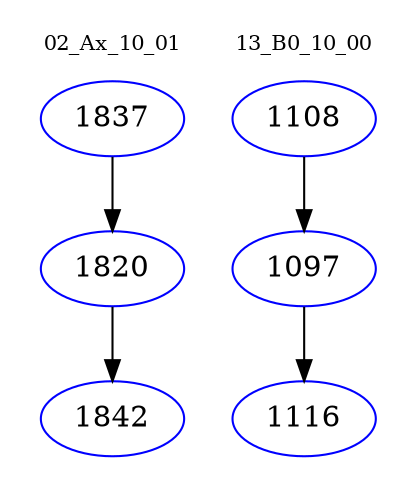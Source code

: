 digraph{
subgraph cluster_0 {
color = white
label = "02_Ax_10_01";
fontsize=10;
T0_1837 [label="1837", color="blue"]
T0_1837 -> T0_1820 [color="black"]
T0_1820 [label="1820", color="blue"]
T0_1820 -> T0_1842 [color="black"]
T0_1842 [label="1842", color="blue"]
}
subgraph cluster_1 {
color = white
label = "13_B0_10_00";
fontsize=10;
T1_1108 [label="1108", color="blue"]
T1_1108 -> T1_1097 [color="black"]
T1_1097 [label="1097", color="blue"]
T1_1097 -> T1_1116 [color="black"]
T1_1116 [label="1116", color="blue"]
}
}
